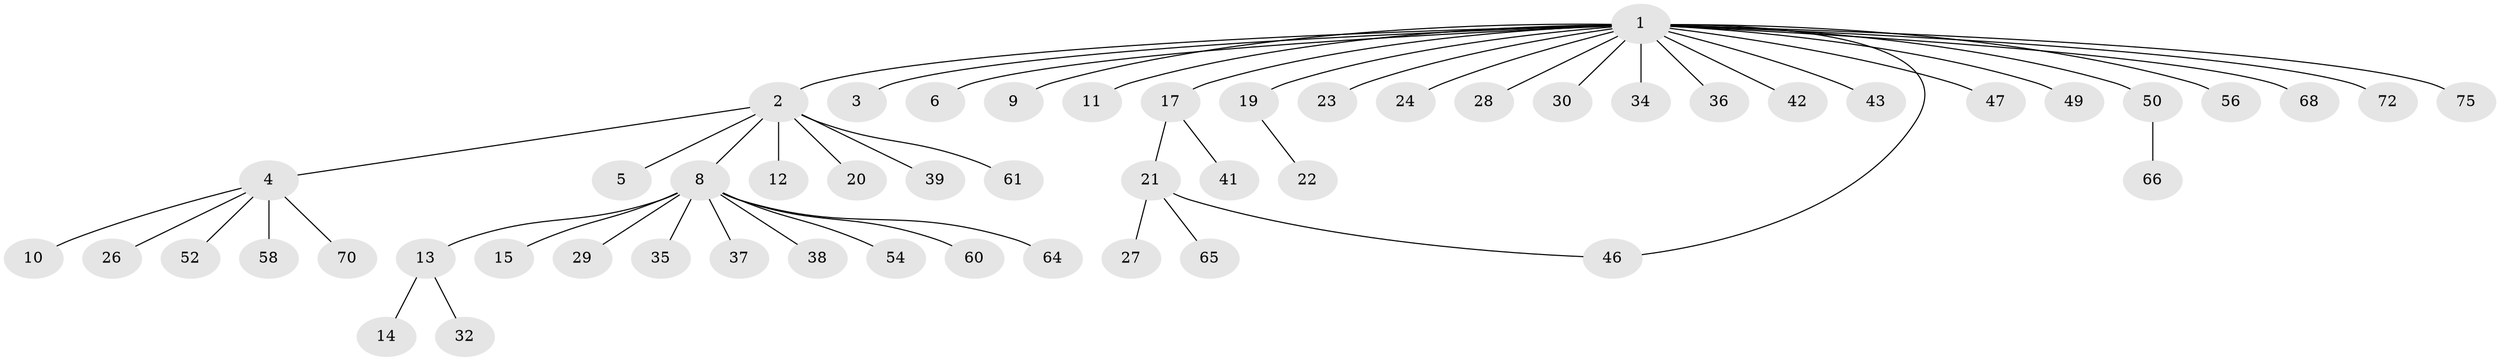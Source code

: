 // Generated by graph-tools (version 1.1) at 2025/52/02/27/25 19:52:00]
// undirected, 53 vertices, 53 edges
graph export_dot {
graph [start="1"]
  node [color=gray90,style=filled];
  1 [super="+33"];
  2 [super="+7"];
  3 [super="+71"];
  4 [super="+40"];
  5;
  6;
  8 [super="+16"];
  9;
  10 [super="+31"];
  11 [super="+53"];
  12;
  13 [super="+18"];
  14;
  15;
  17 [super="+25"];
  19;
  20;
  21 [super="+76"];
  22 [super="+45"];
  23 [super="+57"];
  24;
  26;
  27;
  28;
  29;
  30 [super="+59"];
  32 [super="+48"];
  34 [super="+62"];
  35;
  36;
  37;
  38;
  39 [super="+55"];
  41 [super="+63"];
  42 [super="+44"];
  43;
  46 [super="+74"];
  47;
  49 [super="+51"];
  50;
  52;
  54;
  56 [super="+67"];
  58;
  60;
  61;
  64 [super="+69"];
  65 [super="+73"];
  66;
  68;
  70 [super="+77"];
  72;
  75;
  1 -- 2;
  1 -- 3;
  1 -- 6;
  1 -- 9;
  1 -- 11;
  1 -- 17;
  1 -- 19;
  1 -- 23;
  1 -- 24;
  1 -- 28;
  1 -- 30;
  1 -- 34;
  1 -- 36;
  1 -- 42;
  1 -- 43;
  1 -- 47;
  1 -- 49;
  1 -- 50;
  1 -- 56;
  1 -- 68;
  1 -- 72;
  1 -- 75;
  1 -- 46;
  2 -- 4;
  2 -- 5;
  2 -- 8;
  2 -- 12;
  2 -- 20;
  2 -- 39;
  2 -- 61;
  4 -- 10;
  4 -- 26;
  4 -- 52;
  4 -- 70 [weight=2];
  4 -- 58;
  8 -- 13;
  8 -- 15;
  8 -- 29;
  8 -- 35;
  8 -- 37;
  8 -- 38;
  8 -- 54;
  8 -- 60;
  8 -- 64;
  13 -- 14;
  13 -- 32;
  17 -- 21;
  17 -- 41;
  19 -- 22;
  21 -- 27;
  21 -- 46;
  21 -- 65;
  50 -- 66;
}

